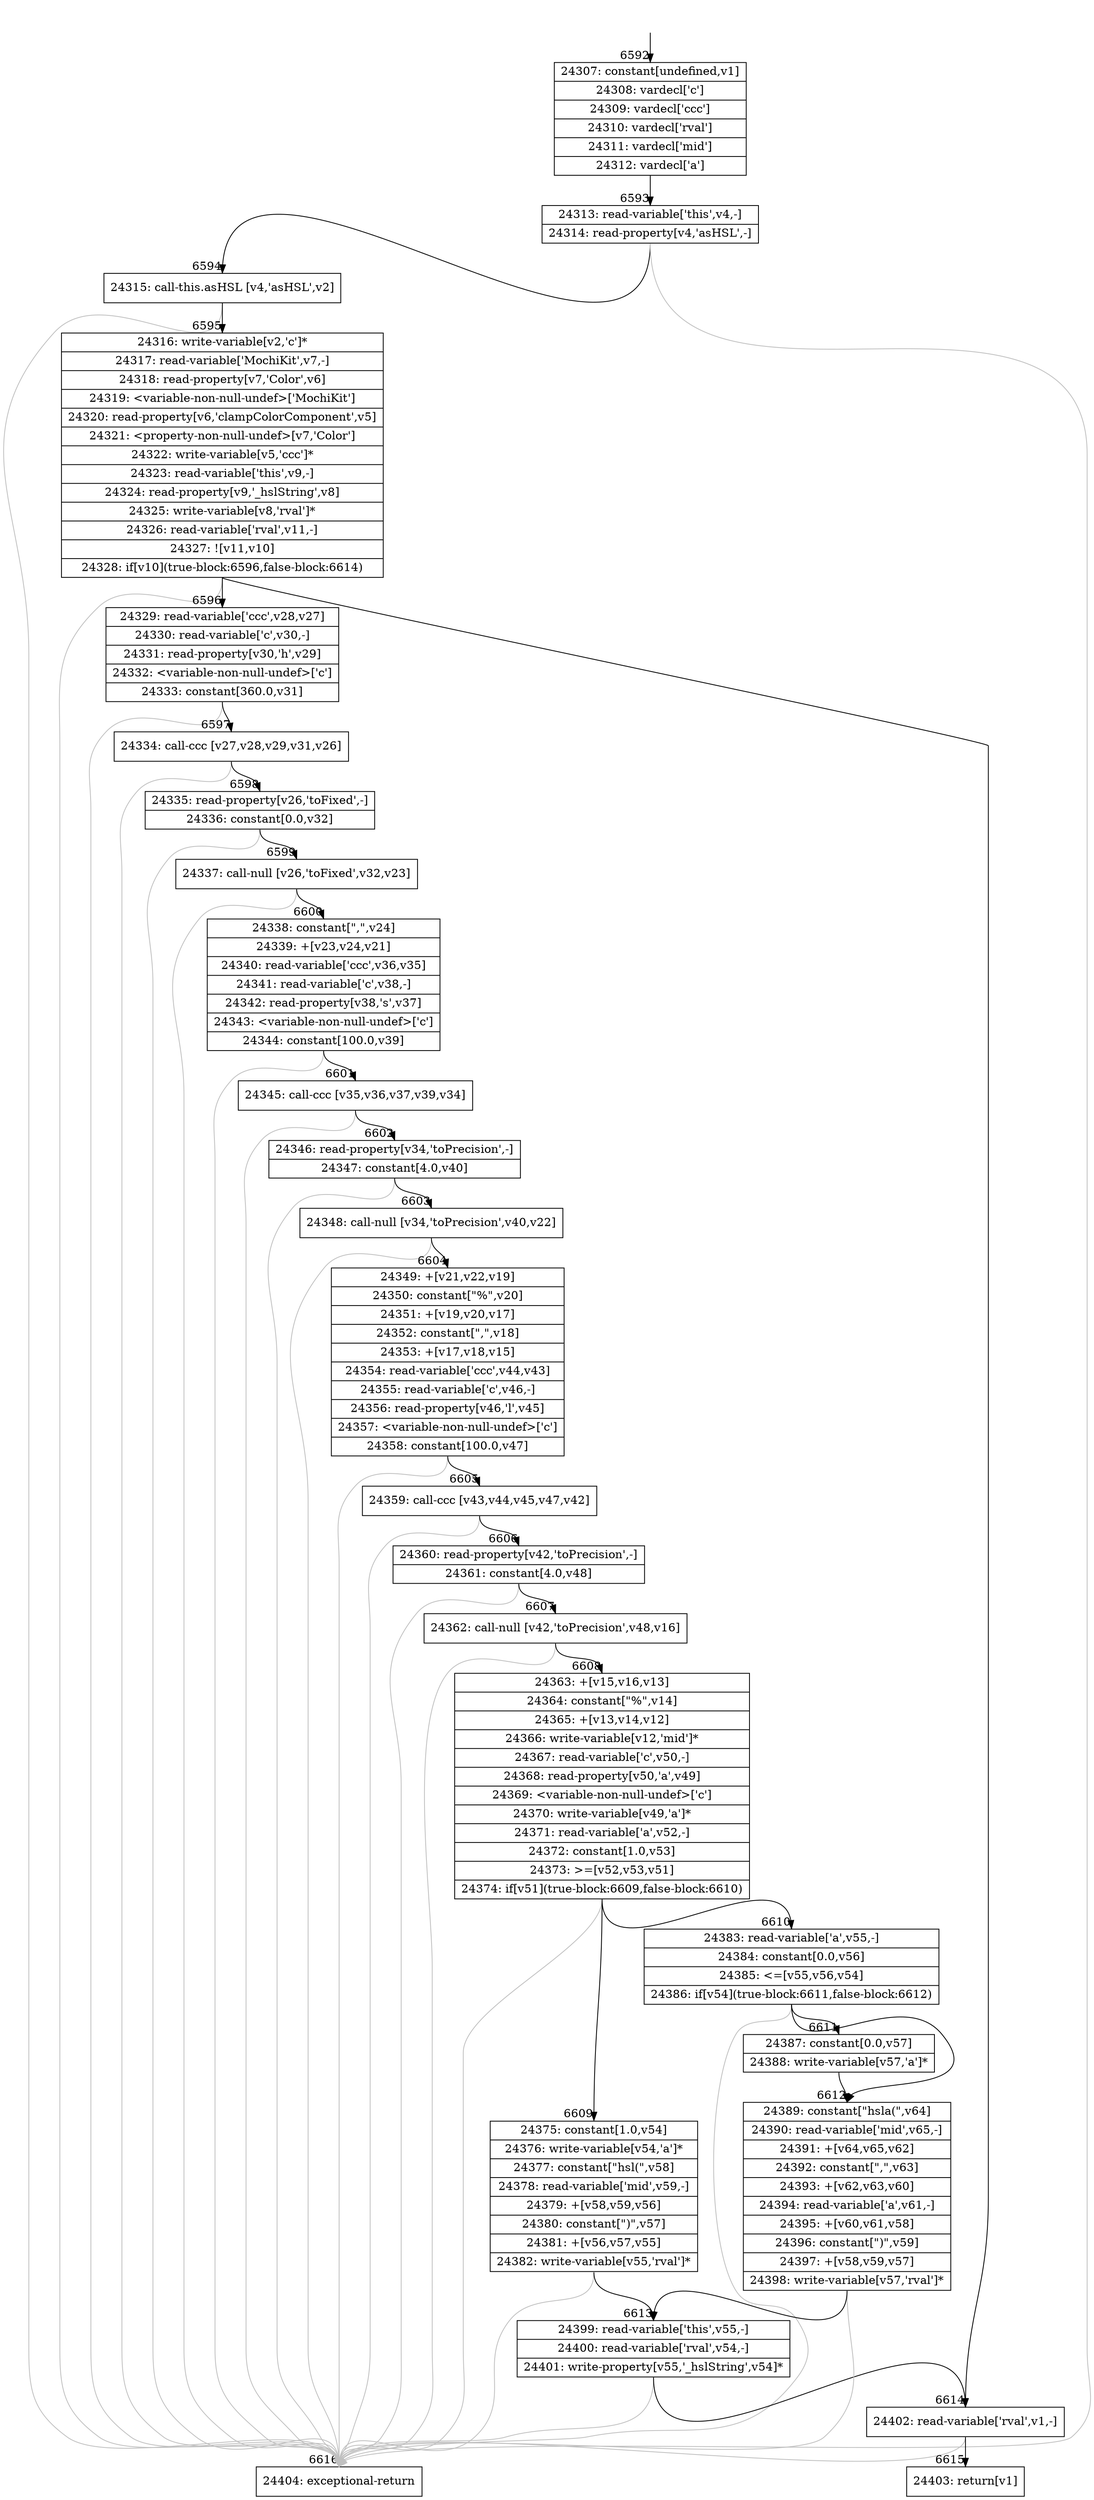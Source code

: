 digraph {
rankdir="TD"
BB_entry444[shape=none,label=""];
BB_entry444 -> BB6592 [tailport=s, headport=n, headlabel="    6592"]
BB6592 [shape=record label="{24307: constant[undefined,v1]|24308: vardecl['c']|24309: vardecl['ccc']|24310: vardecl['rval']|24311: vardecl['mid']|24312: vardecl['a']}" ] 
BB6592 -> BB6593 [tailport=s, headport=n, headlabel="      6593"]
BB6593 [shape=record label="{24313: read-variable['this',v4,-]|24314: read-property[v4,'asHSL',-]}" ] 
BB6593 -> BB6594 [tailport=s, headport=n, headlabel="      6594"]
BB6593 -> BB6616 [tailport=s, headport=n, color=gray, headlabel="      6616"]
BB6594 [shape=record label="{24315: call-this.asHSL [v4,'asHSL',v2]}" ] 
BB6594 -> BB6595 [tailport=s, headport=n, headlabel="      6595"]
BB6594 -> BB6616 [tailport=s, headport=n, color=gray]
BB6595 [shape=record label="{24316: write-variable[v2,'c']*|24317: read-variable['MochiKit',v7,-]|24318: read-property[v7,'Color',v6]|24319: \<variable-non-null-undef\>['MochiKit']|24320: read-property[v6,'clampColorComponent',v5]|24321: \<property-non-null-undef\>[v7,'Color']|24322: write-variable[v5,'ccc']*|24323: read-variable['this',v9,-]|24324: read-property[v9,'_hslString',v8]|24325: write-variable[v8,'rval']*|24326: read-variable['rval',v11,-]|24327: ![v11,v10]|24328: if[v10](true-block:6596,false-block:6614)}" ] 
BB6595 -> BB6596 [tailport=s, headport=n, headlabel="      6596"]
BB6595 -> BB6614 [tailport=s, headport=n, headlabel="      6614"]
BB6595 -> BB6616 [tailport=s, headport=n, color=gray]
BB6596 [shape=record label="{24329: read-variable['ccc',v28,v27]|24330: read-variable['c',v30,-]|24331: read-property[v30,'h',v29]|24332: \<variable-non-null-undef\>['c']|24333: constant[360.0,v31]}" ] 
BB6596 -> BB6597 [tailport=s, headport=n, headlabel="      6597"]
BB6596 -> BB6616 [tailport=s, headport=n, color=gray]
BB6597 [shape=record label="{24334: call-ccc [v27,v28,v29,v31,v26]}" ] 
BB6597 -> BB6598 [tailport=s, headport=n, headlabel="      6598"]
BB6597 -> BB6616 [tailport=s, headport=n, color=gray]
BB6598 [shape=record label="{24335: read-property[v26,'toFixed',-]|24336: constant[0.0,v32]}" ] 
BB6598 -> BB6599 [tailport=s, headport=n, headlabel="      6599"]
BB6598 -> BB6616 [tailport=s, headport=n, color=gray]
BB6599 [shape=record label="{24337: call-null [v26,'toFixed',v32,v23]}" ] 
BB6599 -> BB6600 [tailport=s, headport=n, headlabel="      6600"]
BB6599 -> BB6616 [tailport=s, headport=n, color=gray]
BB6600 [shape=record label="{24338: constant[\",\",v24]|24339: +[v23,v24,v21]|24340: read-variable['ccc',v36,v35]|24341: read-variable['c',v38,-]|24342: read-property[v38,'s',v37]|24343: \<variable-non-null-undef\>['c']|24344: constant[100.0,v39]}" ] 
BB6600 -> BB6601 [tailport=s, headport=n, headlabel="      6601"]
BB6600 -> BB6616 [tailport=s, headport=n, color=gray]
BB6601 [shape=record label="{24345: call-ccc [v35,v36,v37,v39,v34]}" ] 
BB6601 -> BB6602 [tailport=s, headport=n, headlabel="      6602"]
BB6601 -> BB6616 [tailport=s, headport=n, color=gray]
BB6602 [shape=record label="{24346: read-property[v34,'toPrecision',-]|24347: constant[4.0,v40]}" ] 
BB6602 -> BB6603 [tailport=s, headport=n, headlabel="      6603"]
BB6602 -> BB6616 [tailport=s, headport=n, color=gray]
BB6603 [shape=record label="{24348: call-null [v34,'toPrecision',v40,v22]}" ] 
BB6603 -> BB6604 [tailport=s, headport=n, headlabel="      6604"]
BB6603 -> BB6616 [tailport=s, headport=n, color=gray]
BB6604 [shape=record label="{24349: +[v21,v22,v19]|24350: constant[\"%\",v20]|24351: +[v19,v20,v17]|24352: constant[\",\",v18]|24353: +[v17,v18,v15]|24354: read-variable['ccc',v44,v43]|24355: read-variable['c',v46,-]|24356: read-property[v46,'l',v45]|24357: \<variable-non-null-undef\>['c']|24358: constant[100.0,v47]}" ] 
BB6604 -> BB6605 [tailport=s, headport=n, headlabel="      6605"]
BB6604 -> BB6616 [tailport=s, headport=n, color=gray]
BB6605 [shape=record label="{24359: call-ccc [v43,v44,v45,v47,v42]}" ] 
BB6605 -> BB6606 [tailport=s, headport=n, headlabel="      6606"]
BB6605 -> BB6616 [tailport=s, headport=n, color=gray]
BB6606 [shape=record label="{24360: read-property[v42,'toPrecision',-]|24361: constant[4.0,v48]}" ] 
BB6606 -> BB6607 [tailport=s, headport=n, headlabel="      6607"]
BB6606 -> BB6616 [tailport=s, headport=n, color=gray]
BB6607 [shape=record label="{24362: call-null [v42,'toPrecision',v48,v16]}" ] 
BB6607 -> BB6608 [tailport=s, headport=n, headlabel="      6608"]
BB6607 -> BB6616 [tailport=s, headport=n, color=gray]
BB6608 [shape=record label="{24363: +[v15,v16,v13]|24364: constant[\"%\",v14]|24365: +[v13,v14,v12]|24366: write-variable[v12,'mid']*|24367: read-variable['c',v50,-]|24368: read-property[v50,'a',v49]|24369: \<variable-non-null-undef\>['c']|24370: write-variable[v49,'a']*|24371: read-variable['a',v52,-]|24372: constant[1.0,v53]|24373: \>=[v52,v53,v51]|24374: if[v51](true-block:6609,false-block:6610)}" ] 
BB6608 -> BB6609 [tailport=s, headport=n, headlabel="      6609"]
BB6608 -> BB6610 [tailport=s, headport=n, headlabel="      6610"]
BB6608 -> BB6616 [tailport=s, headport=n, color=gray]
BB6609 [shape=record label="{24375: constant[1.0,v54]|24376: write-variable[v54,'a']*|24377: constant[\"hsl(\",v58]|24378: read-variable['mid',v59,-]|24379: +[v58,v59,v56]|24380: constant[\")\",v57]|24381: +[v56,v57,v55]|24382: write-variable[v55,'rval']*}" ] 
BB6609 -> BB6613 [tailport=s, headport=n, headlabel="      6613"]
BB6609 -> BB6616 [tailport=s, headport=n, color=gray]
BB6610 [shape=record label="{24383: read-variable['a',v55,-]|24384: constant[0.0,v56]|24385: \<=[v55,v56,v54]|24386: if[v54](true-block:6611,false-block:6612)}" ] 
BB6610 -> BB6611 [tailport=s, headport=n, headlabel="      6611"]
BB6610 -> BB6612 [tailport=s, headport=n, headlabel="      6612"]
BB6610 -> BB6616 [tailport=s, headport=n, color=gray]
BB6611 [shape=record label="{24387: constant[0.0,v57]|24388: write-variable[v57,'a']*}" ] 
BB6611 -> BB6612 [tailport=s, headport=n]
BB6612 [shape=record label="{24389: constant[\"hsla(\",v64]|24390: read-variable['mid',v65,-]|24391: +[v64,v65,v62]|24392: constant[\",\",v63]|24393: +[v62,v63,v60]|24394: read-variable['a',v61,-]|24395: +[v60,v61,v58]|24396: constant[\")\",v59]|24397: +[v58,v59,v57]|24398: write-variable[v57,'rval']*}" ] 
BB6612 -> BB6613 [tailport=s, headport=n]
BB6612 -> BB6616 [tailport=s, headport=n, color=gray]
BB6613 [shape=record label="{24399: read-variable['this',v55,-]|24400: read-variable['rval',v54,-]|24401: write-property[v55,'_hslString',v54]*}" ] 
BB6613 -> BB6614 [tailport=s, headport=n]
BB6613 -> BB6616 [tailport=s, headport=n, color=gray]
BB6614 [shape=record label="{24402: read-variable['rval',v1,-]}" ] 
BB6614 -> BB6615 [tailport=s, headport=n, headlabel="      6615"]
BB6614 -> BB6616 [tailport=s, headport=n, color=gray]
BB6615 [shape=record label="{24403: return[v1]}" ] 
BB6616 [shape=record label="{24404: exceptional-return}" ] 
//#$~ 4663
}
